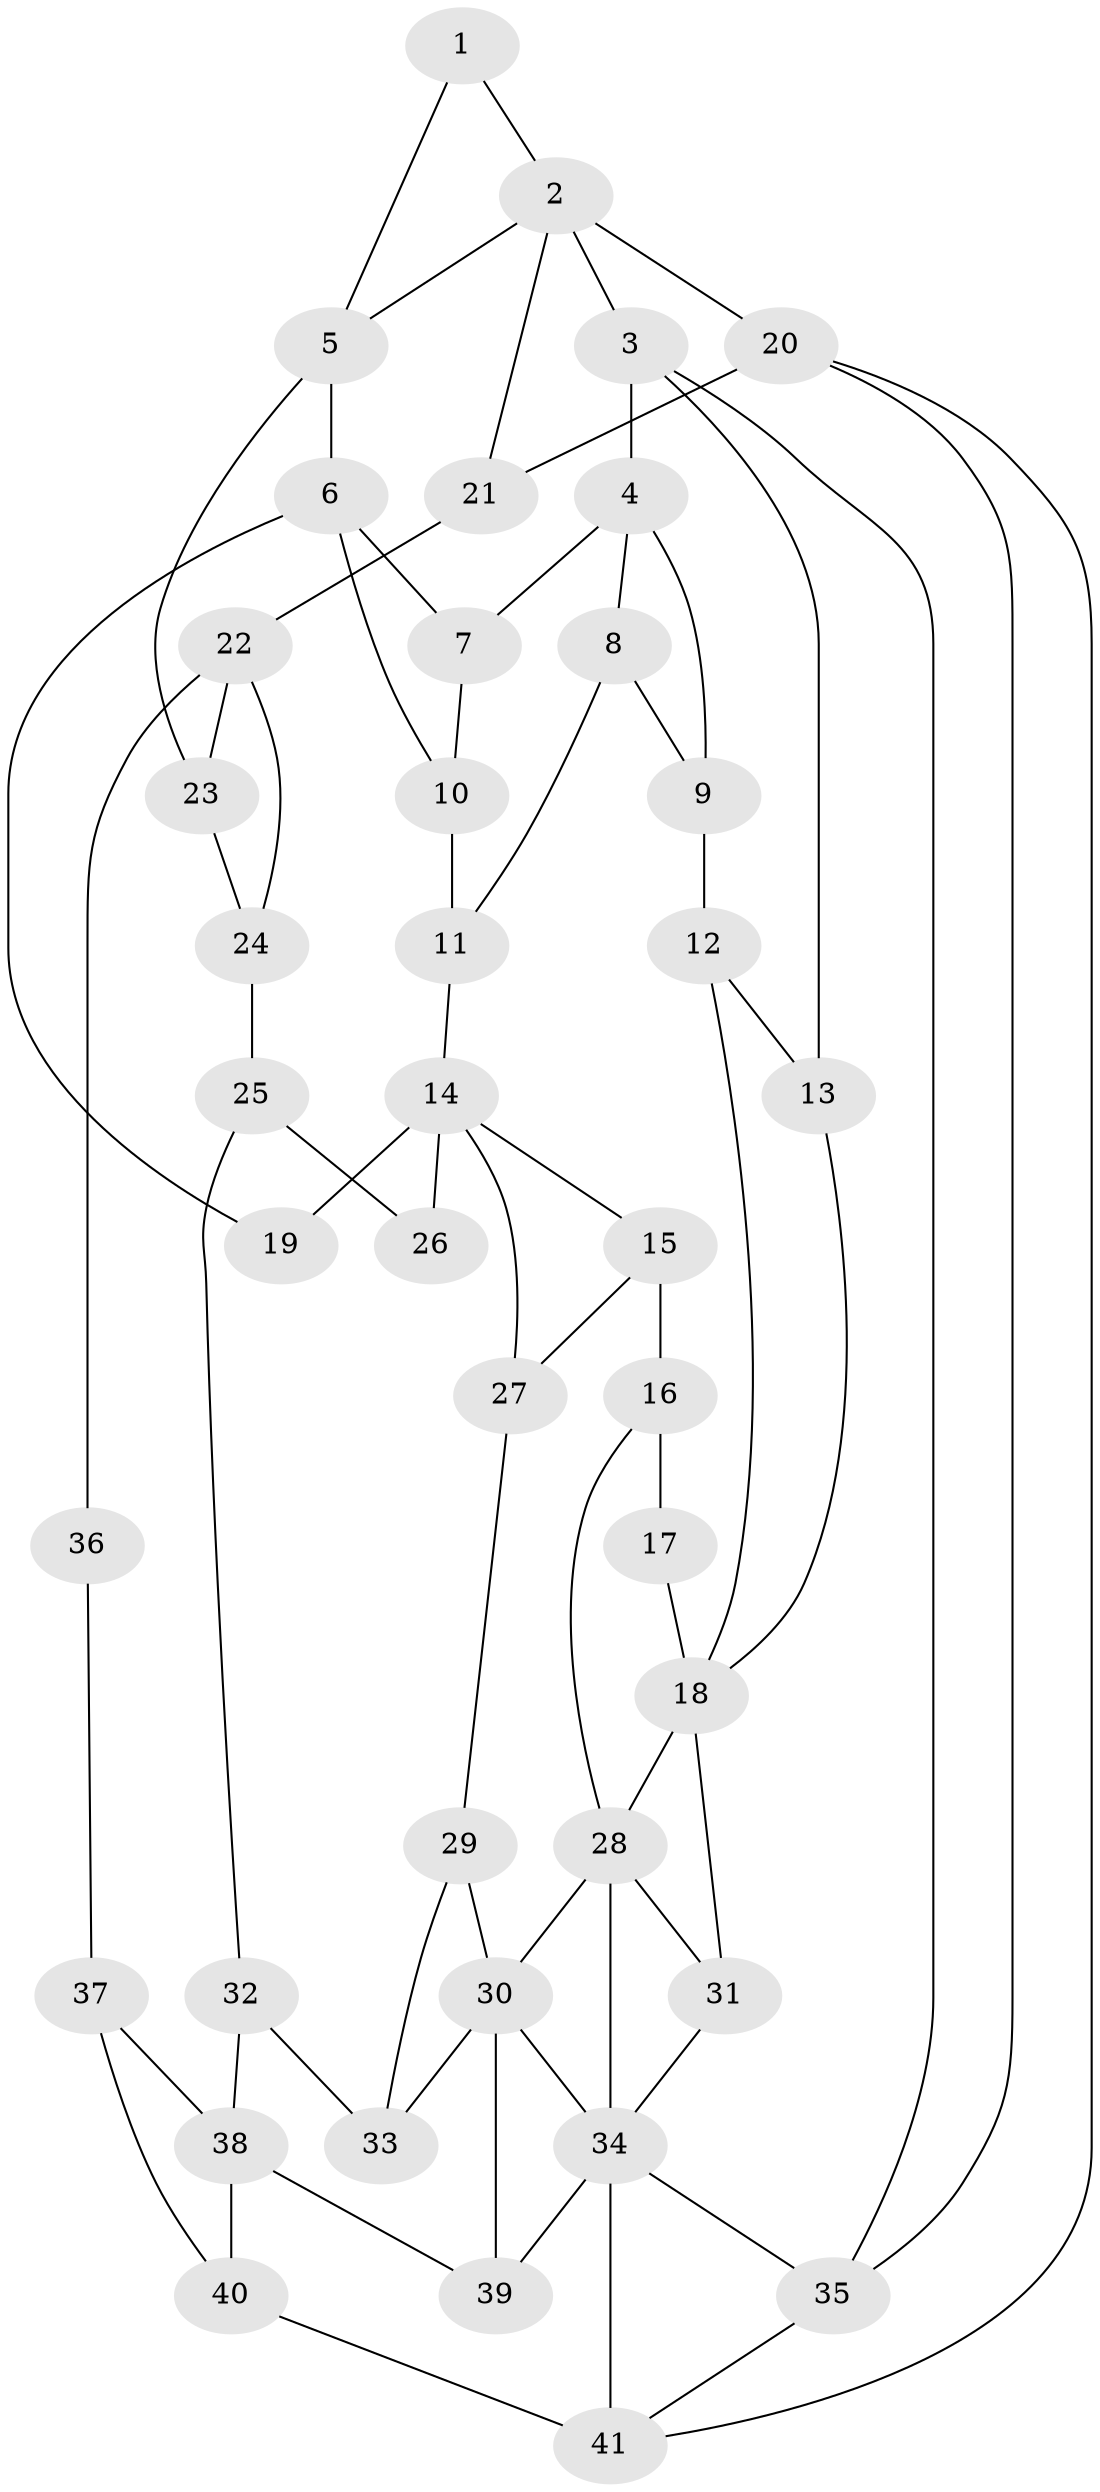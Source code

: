// original degree distribution, {3: 0.024691358024691357, 4: 0.24691358024691357, 6: 0.20987654320987653, 5: 0.5185185185185185}
// Generated by graph-tools (version 1.1) at 2025/38/03/09/25 02:38:44]
// undirected, 41 vertices, 70 edges
graph export_dot {
graph [start="1"]
  node [color=gray90,style=filled];
  1;
  2;
  3;
  4;
  5;
  6;
  7;
  8;
  9;
  10;
  11;
  12;
  13;
  14;
  15;
  16;
  17;
  18;
  19;
  20;
  21;
  22;
  23;
  24;
  25;
  26;
  27;
  28;
  29;
  30;
  31;
  32;
  33;
  34;
  35;
  36;
  37;
  38;
  39;
  40;
  41;
  1 -- 2 [weight=1.0];
  1 -- 5 [weight=1.0];
  2 -- 3 [weight=1.0];
  2 -- 5 [weight=1.0];
  2 -- 20 [weight=2.0];
  2 -- 21 [weight=1.0];
  3 -- 4 [weight=1.0];
  3 -- 13 [weight=1.0];
  3 -- 35 [weight=1.0];
  4 -- 7 [weight=1.0];
  4 -- 8 [weight=1.0];
  4 -- 9 [weight=1.0];
  5 -- 6 [weight=2.0];
  5 -- 23 [weight=1.0];
  6 -- 7 [weight=1.0];
  6 -- 10 [weight=1.0];
  6 -- 19 [weight=2.0];
  7 -- 10 [weight=1.0];
  8 -- 9 [weight=1.0];
  8 -- 11 [weight=1.0];
  9 -- 12 [weight=1.0];
  10 -- 11 [weight=1.0];
  11 -- 14 [weight=1.0];
  12 -- 13 [weight=1.0];
  12 -- 18 [weight=1.0];
  13 -- 18 [weight=1.0];
  14 -- 15 [weight=1.0];
  14 -- 19 [weight=1.0];
  14 -- 26 [weight=2.0];
  14 -- 27 [weight=1.0];
  15 -- 16 [weight=1.0];
  15 -- 27 [weight=1.0];
  16 -- 17 [weight=1.0];
  16 -- 28 [weight=1.0];
  17 -- 18 [weight=2.0];
  18 -- 28 [weight=1.0];
  18 -- 31 [weight=1.0];
  20 -- 21 [weight=1.0];
  20 -- 35 [weight=1.0];
  20 -- 41 [weight=1.0];
  21 -- 22 [weight=2.0];
  22 -- 23 [weight=1.0];
  22 -- 24 [weight=1.0];
  22 -- 36 [weight=2.0];
  23 -- 24 [weight=1.0];
  24 -- 25 [weight=1.0];
  25 -- 26 [weight=1.0];
  25 -- 32 [weight=1.0];
  27 -- 29 [weight=1.0];
  28 -- 30 [weight=1.0];
  28 -- 31 [weight=2.0];
  28 -- 34 [weight=1.0];
  29 -- 30 [weight=1.0];
  29 -- 33 [weight=1.0];
  30 -- 33 [weight=1.0];
  30 -- 34 [weight=1.0];
  30 -- 39 [weight=1.0];
  31 -- 34 [weight=1.0];
  32 -- 33 [weight=1.0];
  32 -- 38 [weight=1.0];
  34 -- 35 [weight=1.0];
  34 -- 39 [weight=1.0];
  34 -- 41 [weight=1.0];
  35 -- 41 [weight=1.0];
  36 -- 37 [weight=2.0];
  37 -- 38 [weight=1.0];
  37 -- 40 [weight=2.0];
  38 -- 39 [weight=1.0];
  38 -- 40 [weight=2.0];
  40 -- 41 [weight=2.0];
}
